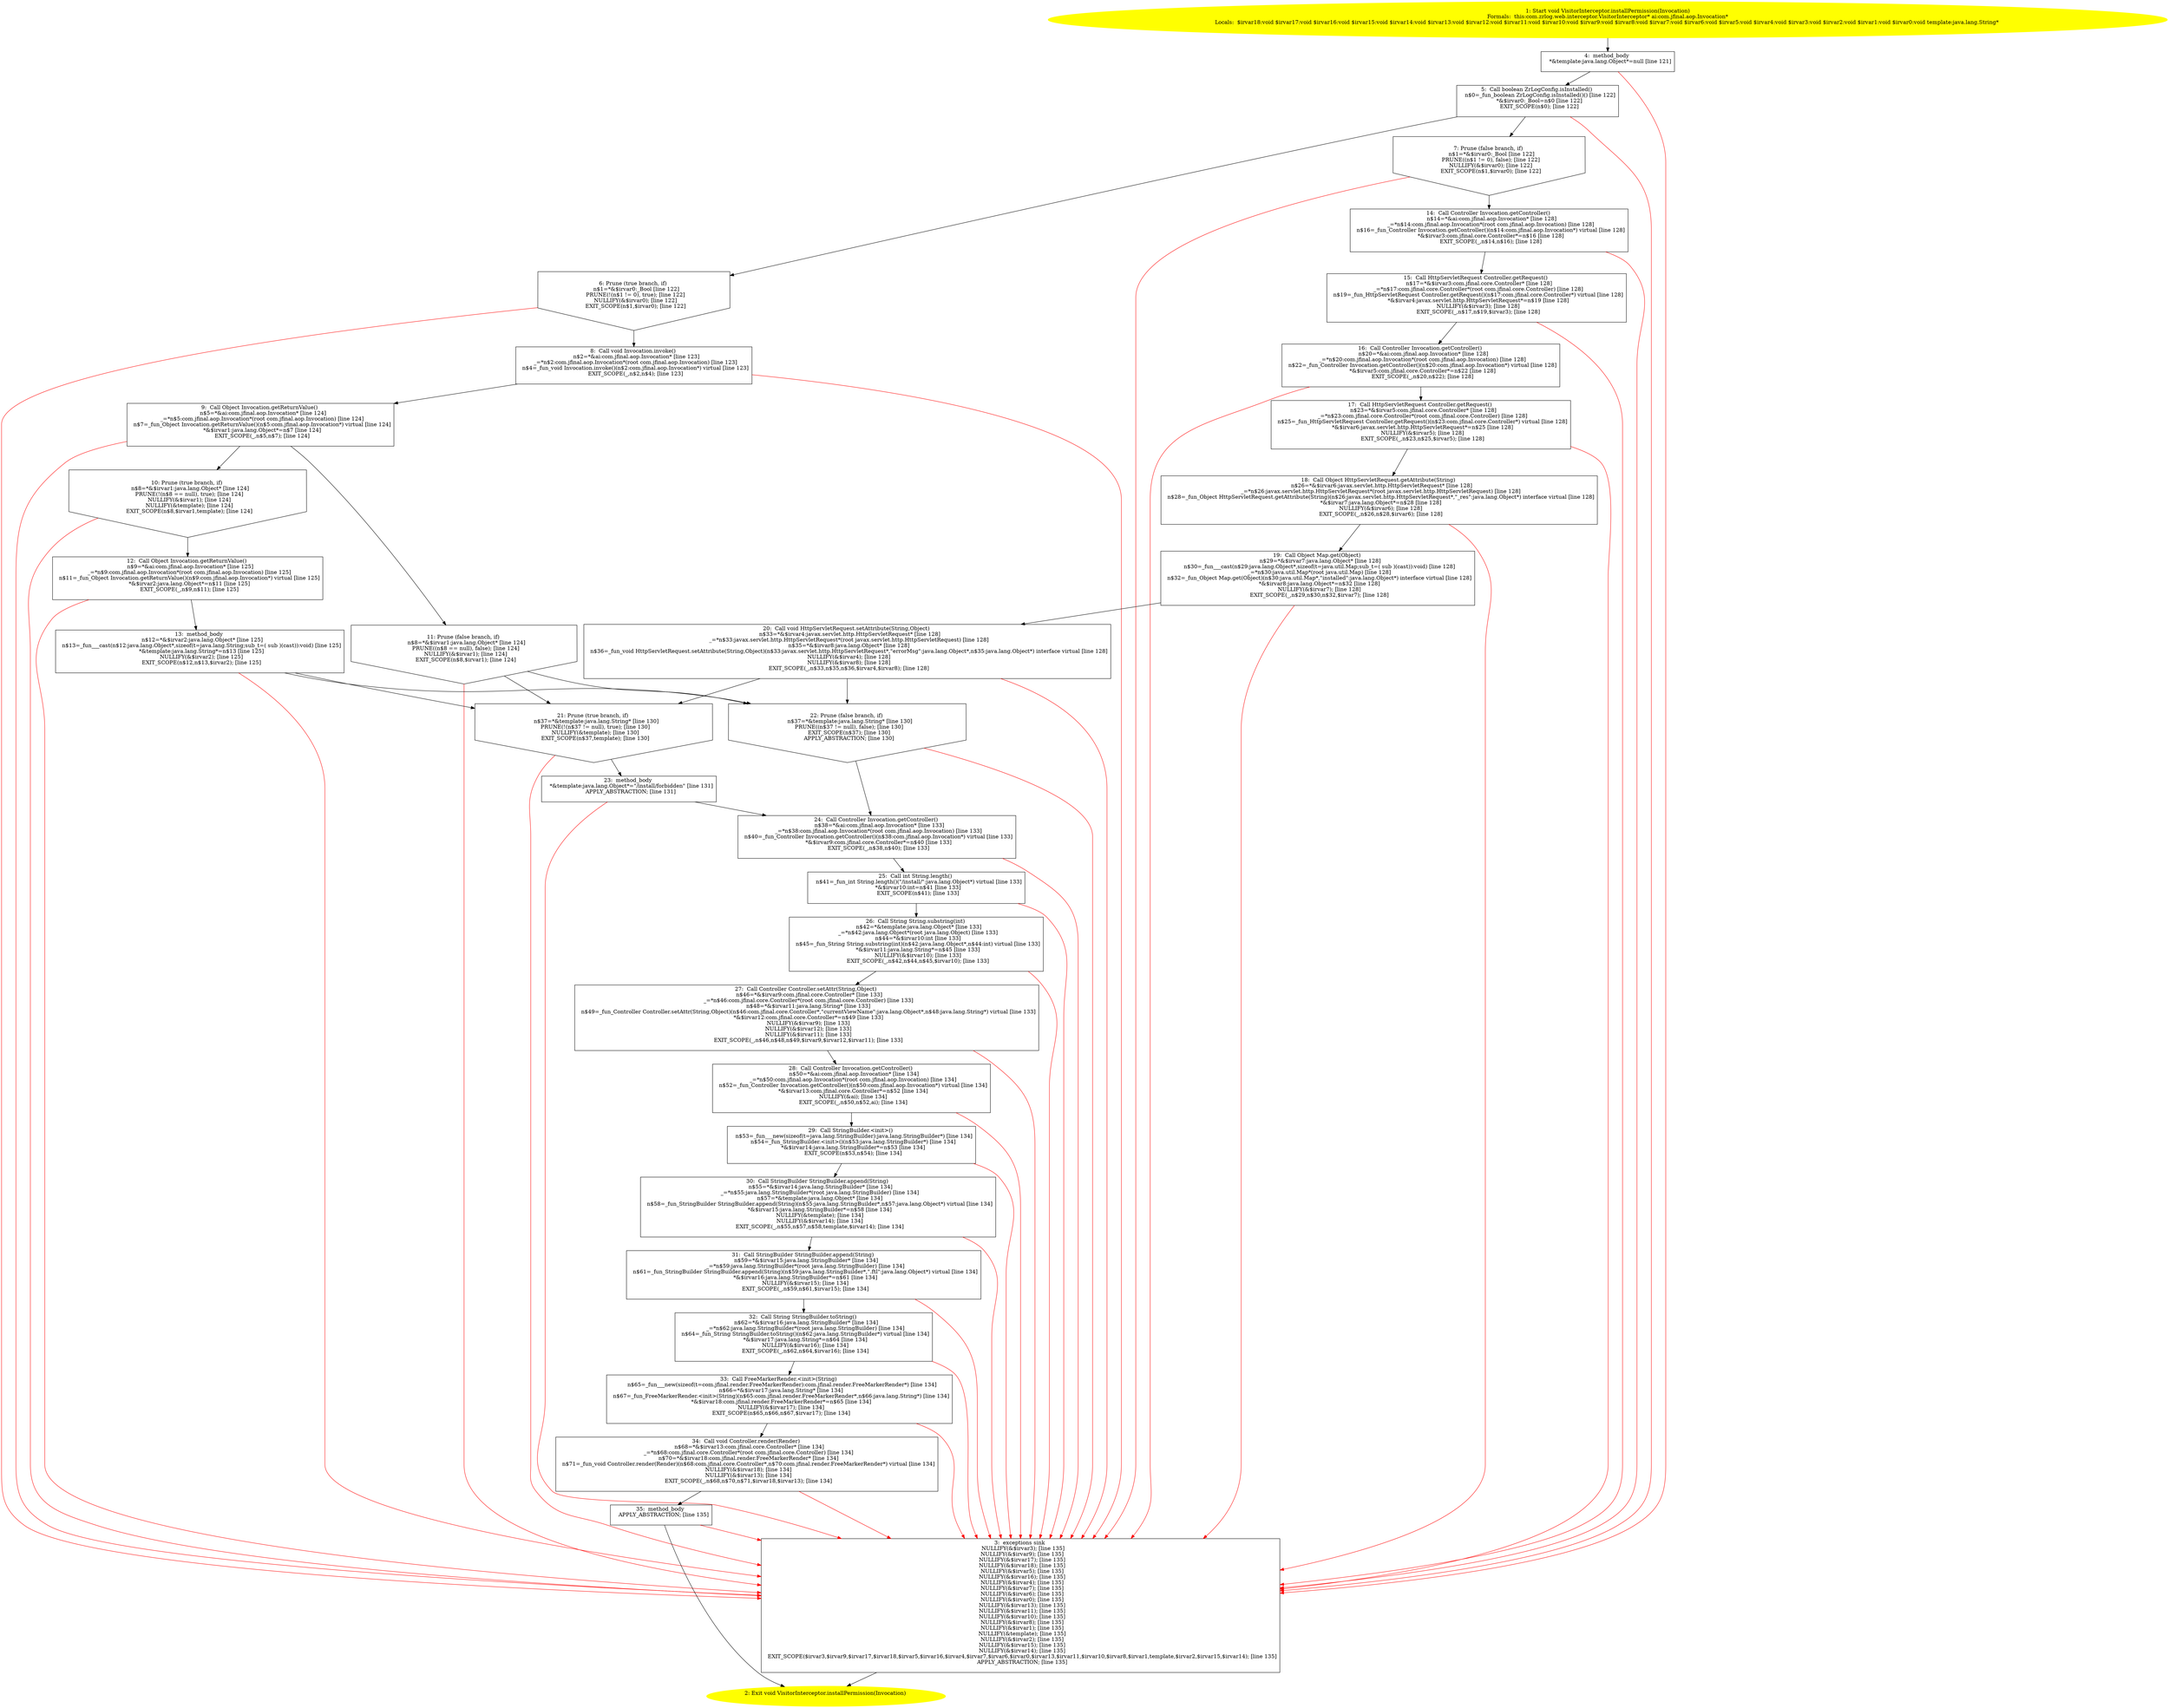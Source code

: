 /* @generated */
digraph cfg {
"com.zrlog.web.interceptor.VisitorInterceptor.installPermission(com.jfinal.aop.Invocation):void.9f03e7840fa56b20249d85dd53363aa0_1" [label="1: Start void VisitorInterceptor.installPermission(Invocation)\nFormals:  this:com.zrlog.web.interceptor.VisitorInterceptor* ai:com.jfinal.aop.Invocation*\nLocals:  $irvar18:void $irvar17:void $irvar16:void $irvar15:void $irvar14:void $irvar13:void $irvar12:void $irvar11:void $irvar10:void $irvar9:void $irvar8:void $irvar7:void $irvar6:void $irvar5:void $irvar4:void $irvar3:void $irvar2:void $irvar1:void $irvar0:void template:java.lang.String* \n  " color=yellow style=filled]
	

	 "com.zrlog.web.interceptor.VisitorInterceptor.installPermission(com.jfinal.aop.Invocation):void.9f03e7840fa56b20249d85dd53363aa0_1" -> "com.zrlog.web.interceptor.VisitorInterceptor.installPermission(com.jfinal.aop.Invocation):void.9f03e7840fa56b20249d85dd53363aa0_4" ;
"com.zrlog.web.interceptor.VisitorInterceptor.installPermission(com.jfinal.aop.Invocation):void.9f03e7840fa56b20249d85dd53363aa0_2" [label="2: Exit void VisitorInterceptor.installPermission(Invocation) \n  " color=yellow style=filled]
	

"com.zrlog.web.interceptor.VisitorInterceptor.installPermission(com.jfinal.aop.Invocation):void.9f03e7840fa56b20249d85dd53363aa0_3" [label="3:  exceptions sink \n   NULLIFY(&$irvar3); [line 135]\n  NULLIFY(&$irvar9); [line 135]\n  NULLIFY(&$irvar17); [line 135]\n  NULLIFY(&$irvar18); [line 135]\n  NULLIFY(&$irvar5); [line 135]\n  NULLIFY(&$irvar16); [line 135]\n  NULLIFY(&$irvar4); [line 135]\n  NULLIFY(&$irvar7); [line 135]\n  NULLIFY(&$irvar6); [line 135]\n  NULLIFY(&$irvar0); [line 135]\n  NULLIFY(&$irvar13); [line 135]\n  NULLIFY(&$irvar11); [line 135]\n  NULLIFY(&$irvar10); [line 135]\n  NULLIFY(&$irvar8); [line 135]\n  NULLIFY(&$irvar1); [line 135]\n  NULLIFY(&template); [line 135]\n  NULLIFY(&$irvar2); [line 135]\n  NULLIFY(&$irvar15); [line 135]\n  NULLIFY(&$irvar14); [line 135]\n  EXIT_SCOPE($irvar3,$irvar9,$irvar17,$irvar18,$irvar5,$irvar16,$irvar4,$irvar7,$irvar6,$irvar0,$irvar13,$irvar11,$irvar10,$irvar8,$irvar1,template,$irvar2,$irvar15,$irvar14); [line 135]\n  APPLY_ABSTRACTION; [line 135]\n " shape="box"]
	

	 "com.zrlog.web.interceptor.VisitorInterceptor.installPermission(com.jfinal.aop.Invocation):void.9f03e7840fa56b20249d85dd53363aa0_3" -> "com.zrlog.web.interceptor.VisitorInterceptor.installPermission(com.jfinal.aop.Invocation):void.9f03e7840fa56b20249d85dd53363aa0_2" ;
"com.zrlog.web.interceptor.VisitorInterceptor.installPermission(com.jfinal.aop.Invocation):void.9f03e7840fa56b20249d85dd53363aa0_4" [label="4:  method_body \n   *&template:java.lang.Object*=null [line 121]\n " shape="box"]
	

	 "com.zrlog.web.interceptor.VisitorInterceptor.installPermission(com.jfinal.aop.Invocation):void.9f03e7840fa56b20249d85dd53363aa0_4" -> "com.zrlog.web.interceptor.VisitorInterceptor.installPermission(com.jfinal.aop.Invocation):void.9f03e7840fa56b20249d85dd53363aa0_5" ;
	 "com.zrlog.web.interceptor.VisitorInterceptor.installPermission(com.jfinal.aop.Invocation):void.9f03e7840fa56b20249d85dd53363aa0_4" -> "com.zrlog.web.interceptor.VisitorInterceptor.installPermission(com.jfinal.aop.Invocation):void.9f03e7840fa56b20249d85dd53363aa0_3" [color="red" ];
"com.zrlog.web.interceptor.VisitorInterceptor.installPermission(com.jfinal.aop.Invocation):void.9f03e7840fa56b20249d85dd53363aa0_5" [label="5:  Call boolean ZrLogConfig.isInstalled() \n   n$0=_fun_boolean ZrLogConfig.isInstalled()() [line 122]\n  *&$irvar0:_Bool=n$0 [line 122]\n  EXIT_SCOPE(n$0); [line 122]\n " shape="box"]
	

	 "com.zrlog.web.interceptor.VisitorInterceptor.installPermission(com.jfinal.aop.Invocation):void.9f03e7840fa56b20249d85dd53363aa0_5" -> "com.zrlog.web.interceptor.VisitorInterceptor.installPermission(com.jfinal.aop.Invocation):void.9f03e7840fa56b20249d85dd53363aa0_6" ;
	 "com.zrlog.web.interceptor.VisitorInterceptor.installPermission(com.jfinal.aop.Invocation):void.9f03e7840fa56b20249d85dd53363aa0_5" -> "com.zrlog.web.interceptor.VisitorInterceptor.installPermission(com.jfinal.aop.Invocation):void.9f03e7840fa56b20249d85dd53363aa0_7" ;
	 "com.zrlog.web.interceptor.VisitorInterceptor.installPermission(com.jfinal.aop.Invocation):void.9f03e7840fa56b20249d85dd53363aa0_5" -> "com.zrlog.web.interceptor.VisitorInterceptor.installPermission(com.jfinal.aop.Invocation):void.9f03e7840fa56b20249d85dd53363aa0_3" [color="red" ];
"com.zrlog.web.interceptor.VisitorInterceptor.installPermission(com.jfinal.aop.Invocation):void.9f03e7840fa56b20249d85dd53363aa0_6" [label="6: Prune (true branch, if) \n   n$1=*&$irvar0:_Bool [line 122]\n  PRUNE(!(n$1 != 0), true); [line 122]\n  NULLIFY(&$irvar0); [line 122]\n  EXIT_SCOPE(n$1,$irvar0); [line 122]\n " shape="invhouse"]
	

	 "com.zrlog.web.interceptor.VisitorInterceptor.installPermission(com.jfinal.aop.Invocation):void.9f03e7840fa56b20249d85dd53363aa0_6" -> "com.zrlog.web.interceptor.VisitorInterceptor.installPermission(com.jfinal.aop.Invocation):void.9f03e7840fa56b20249d85dd53363aa0_8" ;
	 "com.zrlog.web.interceptor.VisitorInterceptor.installPermission(com.jfinal.aop.Invocation):void.9f03e7840fa56b20249d85dd53363aa0_6" -> "com.zrlog.web.interceptor.VisitorInterceptor.installPermission(com.jfinal.aop.Invocation):void.9f03e7840fa56b20249d85dd53363aa0_3" [color="red" ];
"com.zrlog.web.interceptor.VisitorInterceptor.installPermission(com.jfinal.aop.Invocation):void.9f03e7840fa56b20249d85dd53363aa0_7" [label="7: Prune (false branch, if) \n   n$1=*&$irvar0:_Bool [line 122]\n  PRUNE((n$1 != 0), false); [line 122]\n  NULLIFY(&$irvar0); [line 122]\n  EXIT_SCOPE(n$1,$irvar0); [line 122]\n " shape="invhouse"]
	

	 "com.zrlog.web.interceptor.VisitorInterceptor.installPermission(com.jfinal.aop.Invocation):void.9f03e7840fa56b20249d85dd53363aa0_7" -> "com.zrlog.web.interceptor.VisitorInterceptor.installPermission(com.jfinal.aop.Invocation):void.9f03e7840fa56b20249d85dd53363aa0_14" ;
	 "com.zrlog.web.interceptor.VisitorInterceptor.installPermission(com.jfinal.aop.Invocation):void.9f03e7840fa56b20249d85dd53363aa0_7" -> "com.zrlog.web.interceptor.VisitorInterceptor.installPermission(com.jfinal.aop.Invocation):void.9f03e7840fa56b20249d85dd53363aa0_3" [color="red" ];
"com.zrlog.web.interceptor.VisitorInterceptor.installPermission(com.jfinal.aop.Invocation):void.9f03e7840fa56b20249d85dd53363aa0_8" [label="8:  Call void Invocation.invoke() \n   n$2=*&ai:com.jfinal.aop.Invocation* [line 123]\n  _=*n$2:com.jfinal.aop.Invocation*(root com.jfinal.aop.Invocation) [line 123]\n  n$4=_fun_void Invocation.invoke()(n$2:com.jfinal.aop.Invocation*) virtual [line 123]\n  EXIT_SCOPE(_,n$2,n$4); [line 123]\n " shape="box"]
	

	 "com.zrlog.web.interceptor.VisitorInterceptor.installPermission(com.jfinal.aop.Invocation):void.9f03e7840fa56b20249d85dd53363aa0_8" -> "com.zrlog.web.interceptor.VisitorInterceptor.installPermission(com.jfinal.aop.Invocation):void.9f03e7840fa56b20249d85dd53363aa0_9" ;
	 "com.zrlog.web.interceptor.VisitorInterceptor.installPermission(com.jfinal.aop.Invocation):void.9f03e7840fa56b20249d85dd53363aa0_8" -> "com.zrlog.web.interceptor.VisitorInterceptor.installPermission(com.jfinal.aop.Invocation):void.9f03e7840fa56b20249d85dd53363aa0_3" [color="red" ];
"com.zrlog.web.interceptor.VisitorInterceptor.installPermission(com.jfinal.aop.Invocation):void.9f03e7840fa56b20249d85dd53363aa0_9" [label="9:  Call Object Invocation.getReturnValue() \n   n$5=*&ai:com.jfinal.aop.Invocation* [line 124]\n  _=*n$5:com.jfinal.aop.Invocation*(root com.jfinal.aop.Invocation) [line 124]\n  n$7=_fun_Object Invocation.getReturnValue()(n$5:com.jfinal.aop.Invocation*) virtual [line 124]\n  *&$irvar1:java.lang.Object*=n$7 [line 124]\n  EXIT_SCOPE(_,n$5,n$7); [line 124]\n " shape="box"]
	

	 "com.zrlog.web.interceptor.VisitorInterceptor.installPermission(com.jfinal.aop.Invocation):void.9f03e7840fa56b20249d85dd53363aa0_9" -> "com.zrlog.web.interceptor.VisitorInterceptor.installPermission(com.jfinal.aop.Invocation):void.9f03e7840fa56b20249d85dd53363aa0_10" ;
	 "com.zrlog.web.interceptor.VisitorInterceptor.installPermission(com.jfinal.aop.Invocation):void.9f03e7840fa56b20249d85dd53363aa0_9" -> "com.zrlog.web.interceptor.VisitorInterceptor.installPermission(com.jfinal.aop.Invocation):void.9f03e7840fa56b20249d85dd53363aa0_11" ;
	 "com.zrlog.web.interceptor.VisitorInterceptor.installPermission(com.jfinal.aop.Invocation):void.9f03e7840fa56b20249d85dd53363aa0_9" -> "com.zrlog.web.interceptor.VisitorInterceptor.installPermission(com.jfinal.aop.Invocation):void.9f03e7840fa56b20249d85dd53363aa0_3" [color="red" ];
"com.zrlog.web.interceptor.VisitorInterceptor.installPermission(com.jfinal.aop.Invocation):void.9f03e7840fa56b20249d85dd53363aa0_10" [label="10: Prune (true branch, if) \n   n$8=*&$irvar1:java.lang.Object* [line 124]\n  PRUNE(!(n$8 == null), true); [line 124]\n  NULLIFY(&$irvar1); [line 124]\n  NULLIFY(&template); [line 124]\n  EXIT_SCOPE(n$8,$irvar1,template); [line 124]\n " shape="invhouse"]
	

	 "com.zrlog.web.interceptor.VisitorInterceptor.installPermission(com.jfinal.aop.Invocation):void.9f03e7840fa56b20249d85dd53363aa0_10" -> "com.zrlog.web.interceptor.VisitorInterceptor.installPermission(com.jfinal.aop.Invocation):void.9f03e7840fa56b20249d85dd53363aa0_12" ;
	 "com.zrlog.web.interceptor.VisitorInterceptor.installPermission(com.jfinal.aop.Invocation):void.9f03e7840fa56b20249d85dd53363aa0_10" -> "com.zrlog.web.interceptor.VisitorInterceptor.installPermission(com.jfinal.aop.Invocation):void.9f03e7840fa56b20249d85dd53363aa0_3" [color="red" ];
"com.zrlog.web.interceptor.VisitorInterceptor.installPermission(com.jfinal.aop.Invocation):void.9f03e7840fa56b20249d85dd53363aa0_11" [label="11: Prune (false branch, if) \n   n$8=*&$irvar1:java.lang.Object* [line 124]\n  PRUNE((n$8 == null), false); [line 124]\n  NULLIFY(&$irvar1); [line 124]\n  EXIT_SCOPE(n$8,$irvar1); [line 124]\n " shape="invhouse"]
	

	 "com.zrlog.web.interceptor.VisitorInterceptor.installPermission(com.jfinal.aop.Invocation):void.9f03e7840fa56b20249d85dd53363aa0_11" -> "com.zrlog.web.interceptor.VisitorInterceptor.installPermission(com.jfinal.aop.Invocation):void.9f03e7840fa56b20249d85dd53363aa0_21" ;
	 "com.zrlog.web.interceptor.VisitorInterceptor.installPermission(com.jfinal.aop.Invocation):void.9f03e7840fa56b20249d85dd53363aa0_11" -> "com.zrlog.web.interceptor.VisitorInterceptor.installPermission(com.jfinal.aop.Invocation):void.9f03e7840fa56b20249d85dd53363aa0_22" ;
	 "com.zrlog.web.interceptor.VisitorInterceptor.installPermission(com.jfinal.aop.Invocation):void.9f03e7840fa56b20249d85dd53363aa0_11" -> "com.zrlog.web.interceptor.VisitorInterceptor.installPermission(com.jfinal.aop.Invocation):void.9f03e7840fa56b20249d85dd53363aa0_3" [color="red" ];
"com.zrlog.web.interceptor.VisitorInterceptor.installPermission(com.jfinal.aop.Invocation):void.9f03e7840fa56b20249d85dd53363aa0_12" [label="12:  Call Object Invocation.getReturnValue() \n   n$9=*&ai:com.jfinal.aop.Invocation* [line 125]\n  _=*n$9:com.jfinal.aop.Invocation*(root com.jfinal.aop.Invocation) [line 125]\n  n$11=_fun_Object Invocation.getReturnValue()(n$9:com.jfinal.aop.Invocation*) virtual [line 125]\n  *&$irvar2:java.lang.Object*=n$11 [line 125]\n  EXIT_SCOPE(_,n$9,n$11); [line 125]\n " shape="box"]
	

	 "com.zrlog.web.interceptor.VisitorInterceptor.installPermission(com.jfinal.aop.Invocation):void.9f03e7840fa56b20249d85dd53363aa0_12" -> "com.zrlog.web.interceptor.VisitorInterceptor.installPermission(com.jfinal.aop.Invocation):void.9f03e7840fa56b20249d85dd53363aa0_13" ;
	 "com.zrlog.web.interceptor.VisitorInterceptor.installPermission(com.jfinal.aop.Invocation):void.9f03e7840fa56b20249d85dd53363aa0_12" -> "com.zrlog.web.interceptor.VisitorInterceptor.installPermission(com.jfinal.aop.Invocation):void.9f03e7840fa56b20249d85dd53363aa0_3" [color="red" ];
"com.zrlog.web.interceptor.VisitorInterceptor.installPermission(com.jfinal.aop.Invocation):void.9f03e7840fa56b20249d85dd53363aa0_13" [label="13:  method_body \n   n$12=*&$irvar2:java.lang.Object* [line 125]\n  n$13=_fun___cast(n$12:java.lang.Object*,sizeof(t=java.lang.String;sub_t=( sub )(cast)):void) [line 125]\n  *&template:java.lang.String*=n$13 [line 125]\n  NULLIFY(&$irvar2); [line 125]\n  EXIT_SCOPE(n$12,n$13,$irvar2); [line 125]\n " shape="box"]
	

	 "com.zrlog.web.interceptor.VisitorInterceptor.installPermission(com.jfinal.aop.Invocation):void.9f03e7840fa56b20249d85dd53363aa0_13" -> "com.zrlog.web.interceptor.VisitorInterceptor.installPermission(com.jfinal.aop.Invocation):void.9f03e7840fa56b20249d85dd53363aa0_21" ;
	 "com.zrlog.web.interceptor.VisitorInterceptor.installPermission(com.jfinal.aop.Invocation):void.9f03e7840fa56b20249d85dd53363aa0_13" -> "com.zrlog.web.interceptor.VisitorInterceptor.installPermission(com.jfinal.aop.Invocation):void.9f03e7840fa56b20249d85dd53363aa0_22" ;
	 "com.zrlog.web.interceptor.VisitorInterceptor.installPermission(com.jfinal.aop.Invocation):void.9f03e7840fa56b20249d85dd53363aa0_13" -> "com.zrlog.web.interceptor.VisitorInterceptor.installPermission(com.jfinal.aop.Invocation):void.9f03e7840fa56b20249d85dd53363aa0_3" [color="red" ];
"com.zrlog.web.interceptor.VisitorInterceptor.installPermission(com.jfinal.aop.Invocation):void.9f03e7840fa56b20249d85dd53363aa0_14" [label="14:  Call Controller Invocation.getController() \n   n$14=*&ai:com.jfinal.aop.Invocation* [line 128]\n  _=*n$14:com.jfinal.aop.Invocation*(root com.jfinal.aop.Invocation) [line 128]\n  n$16=_fun_Controller Invocation.getController()(n$14:com.jfinal.aop.Invocation*) virtual [line 128]\n  *&$irvar3:com.jfinal.core.Controller*=n$16 [line 128]\n  EXIT_SCOPE(_,n$14,n$16); [line 128]\n " shape="box"]
	

	 "com.zrlog.web.interceptor.VisitorInterceptor.installPermission(com.jfinal.aop.Invocation):void.9f03e7840fa56b20249d85dd53363aa0_14" -> "com.zrlog.web.interceptor.VisitorInterceptor.installPermission(com.jfinal.aop.Invocation):void.9f03e7840fa56b20249d85dd53363aa0_15" ;
	 "com.zrlog.web.interceptor.VisitorInterceptor.installPermission(com.jfinal.aop.Invocation):void.9f03e7840fa56b20249d85dd53363aa0_14" -> "com.zrlog.web.interceptor.VisitorInterceptor.installPermission(com.jfinal.aop.Invocation):void.9f03e7840fa56b20249d85dd53363aa0_3" [color="red" ];
"com.zrlog.web.interceptor.VisitorInterceptor.installPermission(com.jfinal.aop.Invocation):void.9f03e7840fa56b20249d85dd53363aa0_15" [label="15:  Call HttpServletRequest Controller.getRequest() \n   n$17=*&$irvar3:com.jfinal.core.Controller* [line 128]\n  _=*n$17:com.jfinal.core.Controller*(root com.jfinal.core.Controller) [line 128]\n  n$19=_fun_HttpServletRequest Controller.getRequest()(n$17:com.jfinal.core.Controller*) virtual [line 128]\n  *&$irvar4:javax.servlet.http.HttpServletRequest*=n$19 [line 128]\n  NULLIFY(&$irvar3); [line 128]\n  EXIT_SCOPE(_,n$17,n$19,$irvar3); [line 128]\n " shape="box"]
	

	 "com.zrlog.web.interceptor.VisitorInterceptor.installPermission(com.jfinal.aop.Invocation):void.9f03e7840fa56b20249d85dd53363aa0_15" -> "com.zrlog.web.interceptor.VisitorInterceptor.installPermission(com.jfinal.aop.Invocation):void.9f03e7840fa56b20249d85dd53363aa0_16" ;
	 "com.zrlog.web.interceptor.VisitorInterceptor.installPermission(com.jfinal.aop.Invocation):void.9f03e7840fa56b20249d85dd53363aa0_15" -> "com.zrlog.web.interceptor.VisitorInterceptor.installPermission(com.jfinal.aop.Invocation):void.9f03e7840fa56b20249d85dd53363aa0_3" [color="red" ];
"com.zrlog.web.interceptor.VisitorInterceptor.installPermission(com.jfinal.aop.Invocation):void.9f03e7840fa56b20249d85dd53363aa0_16" [label="16:  Call Controller Invocation.getController() \n   n$20=*&ai:com.jfinal.aop.Invocation* [line 128]\n  _=*n$20:com.jfinal.aop.Invocation*(root com.jfinal.aop.Invocation) [line 128]\n  n$22=_fun_Controller Invocation.getController()(n$20:com.jfinal.aop.Invocation*) virtual [line 128]\n  *&$irvar5:com.jfinal.core.Controller*=n$22 [line 128]\n  EXIT_SCOPE(_,n$20,n$22); [line 128]\n " shape="box"]
	

	 "com.zrlog.web.interceptor.VisitorInterceptor.installPermission(com.jfinal.aop.Invocation):void.9f03e7840fa56b20249d85dd53363aa0_16" -> "com.zrlog.web.interceptor.VisitorInterceptor.installPermission(com.jfinal.aop.Invocation):void.9f03e7840fa56b20249d85dd53363aa0_17" ;
	 "com.zrlog.web.interceptor.VisitorInterceptor.installPermission(com.jfinal.aop.Invocation):void.9f03e7840fa56b20249d85dd53363aa0_16" -> "com.zrlog.web.interceptor.VisitorInterceptor.installPermission(com.jfinal.aop.Invocation):void.9f03e7840fa56b20249d85dd53363aa0_3" [color="red" ];
"com.zrlog.web.interceptor.VisitorInterceptor.installPermission(com.jfinal.aop.Invocation):void.9f03e7840fa56b20249d85dd53363aa0_17" [label="17:  Call HttpServletRequest Controller.getRequest() \n   n$23=*&$irvar5:com.jfinal.core.Controller* [line 128]\n  _=*n$23:com.jfinal.core.Controller*(root com.jfinal.core.Controller) [line 128]\n  n$25=_fun_HttpServletRequest Controller.getRequest()(n$23:com.jfinal.core.Controller*) virtual [line 128]\n  *&$irvar6:javax.servlet.http.HttpServletRequest*=n$25 [line 128]\n  NULLIFY(&$irvar5); [line 128]\n  EXIT_SCOPE(_,n$23,n$25,$irvar5); [line 128]\n " shape="box"]
	

	 "com.zrlog.web.interceptor.VisitorInterceptor.installPermission(com.jfinal.aop.Invocation):void.9f03e7840fa56b20249d85dd53363aa0_17" -> "com.zrlog.web.interceptor.VisitorInterceptor.installPermission(com.jfinal.aop.Invocation):void.9f03e7840fa56b20249d85dd53363aa0_18" ;
	 "com.zrlog.web.interceptor.VisitorInterceptor.installPermission(com.jfinal.aop.Invocation):void.9f03e7840fa56b20249d85dd53363aa0_17" -> "com.zrlog.web.interceptor.VisitorInterceptor.installPermission(com.jfinal.aop.Invocation):void.9f03e7840fa56b20249d85dd53363aa0_3" [color="red" ];
"com.zrlog.web.interceptor.VisitorInterceptor.installPermission(com.jfinal.aop.Invocation):void.9f03e7840fa56b20249d85dd53363aa0_18" [label="18:  Call Object HttpServletRequest.getAttribute(String) \n   n$26=*&$irvar6:javax.servlet.http.HttpServletRequest* [line 128]\n  _=*n$26:javax.servlet.http.HttpServletRequest*(root javax.servlet.http.HttpServletRequest) [line 128]\n  n$28=_fun_Object HttpServletRequest.getAttribute(String)(n$26:javax.servlet.http.HttpServletRequest*,\"_res\":java.lang.Object*) interface virtual [line 128]\n  *&$irvar7:java.lang.Object*=n$28 [line 128]\n  NULLIFY(&$irvar6); [line 128]\n  EXIT_SCOPE(_,n$26,n$28,$irvar6); [line 128]\n " shape="box"]
	

	 "com.zrlog.web.interceptor.VisitorInterceptor.installPermission(com.jfinal.aop.Invocation):void.9f03e7840fa56b20249d85dd53363aa0_18" -> "com.zrlog.web.interceptor.VisitorInterceptor.installPermission(com.jfinal.aop.Invocation):void.9f03e7840fa56b20249d85dd53363aa0_19" ;
	 "com.zrlog.web.interceptor.VisitorInterceptor.installPermission(com.jfinal.aop.Invocation):void.9f03e7840fa56b20249d85dd53363aa0_18" -> "com.zrlog.web.interceptor.VisitorInterceptor.installPermission(com.jfinal.aop.Invocation):void.9f03e7840fa56b20249d85dd53363aa0_3" [color="red" ];
"com.zrlog.web.interceptor.VisitorInterceptor.installPermission(com.jfinal.aop.Invocation):void.9f03e7840fa56b20249d85dd53363aa0_19" [label="19:  Call Object Map.get(Object) \n   n$29=*&$irvar7:java.lang.Object* [line 128]\n  n$30=_fun___cast(n$29:java.lang.Object*,sizeof(t=java.util.Map;sub_t=( sub )(cast)):void) [line 128]\n  _=*n$30:java.util.Map*(root java.util.Map) [line 128]\n  n$32=_fun_Object Map.get(Object)(n$30:java.util.Map*,\"installed\":java.lang.Object*) interface virtual [line 128]\n  *&$irvar8:java.lang.Object*=n$32 [line 128]\n  NULLIFY(&$irvar7); [line 128]\n  EXIT_SCOPE(_,n$29,n$30,n$32,$irvar7); [line 128]\n " shape="box"]
	

	 "com.zrlog.web.interceptor.VisitorInterceptor.installPermission(com.jfinal.aop.Invocation):void.9f03e7840fa56b20249d85dd53363aa0_19" -> "com.zrlog.web.interceptor.VisitorInterceptor.installPermission(com.jfinal.aop.Invocation):void.9f03e7840fa56b20249d85dd53363aa0_20" ;
	 "com.zrlog.web.interceptor.VisitorInterceptor.installPermission(com.jfinal.aop.Invocation):void.9f03e7840fa56b20249d85dd53363aa0_19" -> "com.zrlog.web.interceptor.VisitorInterceptor.installPermission(com.jfinal.aop.Invocation):void.9f03e7840fa56b20249d85dd53363aa0_3" [color="red" ];
"com.zrlog.web.interceptor.VisitorInterceptor.installPermission(com.jfinal.aop.Invocation):void.9f03e7840fa56b20249d85dd53363aa0_20" [label="20:  Call void HttpServletRequest.setAttribute(String,Object) \n   n$33=*&$irvar4:javax.servlet.http.HttpServletRequest* [line 128]\n  _=*n$33:javax.servlet.http.HttpServletRequest*(root javax.servlet.http.HttpServletRequest) [line 128]\n  n$35=*&$irvar8:java.lang.Object* [line 128]\n  n$36=_fun_void HttpServletRequest.setAttribute(String,Object)(n$33:javax.servlet.http.HttpServletRequest*,\"errorMsg\":java.lang.Object*,n$35:java.lang.Object*) interface virtual [line 128]\n  NULLIFY(&$irvar4); [line 128]\n  NULLIFY(&$irvar8); [line 128]\n  EXIT_SCOPE(_,n$33,n$35,n$36,$irvar4,$irvar8); [line 128]\n " shape="box"]
	

	 "com.zrlog.web.interceptor.VisitorInterceptor.installPermission(com.jfinal.aop.Invocation):void.9f03e7840fa56b20249d85dd53363aa0_20" -> "com.zrlog.web.interceptor.VisitorInterceptor.installPermission(com.jfinal.aop.Invocation):void.9f03e7840fa56b20249d85dd53363aa0_21" ;
	 "com.zrlog.web.interceptor.VisitorInterceptor.installPermission(com.jfinal.aop.Invocation):void.9f03e7840fa56b20249d85dd53363aa0_20" -> "com.zrlog.web.interceptor.VisitorInterceptor.installPermission(com.jfinal.aop.Invocation):void.9f03e7840fa56b20249d85dd53363aa0_22" ;
	 "com.zrlog.web.interceptor.VisitorInterceptor.installPermission(com.jfinal.aop.Invocation):void.9f03e7840fa56b20249d85dd53363aa0_20" -> "com.zrlog.web.interceptor.VisitorInterceptor.installPermission(com.jfinal.aop.Invocation):void.9f03e7840fa56b20249d85dd53363aa0_3" [color="red" ];
"com.zrlog.web.interceptor.VisitorInterceptor.installPermission(com.jfinal.aop.Invocation):void.9f03e7840fa56b20249d85dd53363aa0_21" [label="21: Prune (true branch, if) \n   n$37=*&template:java.lang.String* [line 130]\n  PRUNE(!(n$37 != null), true); [line 130]\n  NULLIFY(&template); [line 130]\n  EXIT_SCOPE(n$37,template); [line 130]\n " shape="invhouse"]
	

	 "com.zrlog.web.interceptor.VisitorInterceptor.installPermission(com.jfinal.aop.Invocation):void.9f03e7840fa56b20249d85dd53363aa0_21" -> "com.zrlog.web.interceptor.VisitorInterceptor.installPermission(com.jfinal.aop.Invocation):void.9f03e7840fa56b20249d85dd53363aa0_23" ;
	 "com.zrlog.web.interceptor.VisitorInterceptor.installPermission(com.jfinal.aop.Invocation):void.9f03e7840fa56b20249d85dd53363aa0_21" -> "com.zrlog.web.interceptor.VisitorInterceptor.installPermission(com.jfinal.aop.Invocation):void.9f03e7840fa56b20249d85dd53363aa0_3" [color="red" ];
"com.zrlog.web.interceptor.VisitorInterceptor.installPermission(com.jfinal.aop.Invocation):void.9f03e7840fa56b20249d85dd53363aa0_22" [label="22: Prune (false branch, if) \n   n$37=*&template:java.lang.String* [line 130]\n  PRUNE((n$37 != null), false); [line 130]\n  EXIT_SCOPE(n$37); [line 130]\n  APPLY_ABSTRACTION; [line 130]\n " shape="invhouse"]
	

	 "com.zrlog.web.interceptor.VisitorInterceptor.installPermission(com.jfinal.aop.Invocation):void.9f03e7840fa56b20249d85dd53363aa0_22" -> "com.zrlog.web.interceptor.VisitorInterceptor.installPermission(com.jfinal.aop.Invocation):void.9f03e7840fa56b20249d85dd53363aa0_24" ;
	 "com.zrlog.web.interceptor.VisitorInterceptor.installPermission(com.jfinal.aop.Invocation):void.9f03e7840fa56b20249d85dd53363aa0_22" -> "com.zrlog.web.interceptor.VisitorInterceptor.installPermission(com.jfinal.aop.Invocation):void.9f03e7840fa56b20249d85dd53363aa0_3" [color="red" ];
"com.zrlog.web.interceptor.VisitorInterceptor.installPermission(com.jfinal.aop.Invocation):void.9f03e7840fa56b20249d85dd53363aa0_23" [label="23:  method_body \n   *&template:java.lang.Object*=\"/install/forbidden\" [line 131]\n  APPLY_ABSTRACTION; [line 131]\n " shape="box"]
	

	 "com.zrlog.web.interceptor.VisitorInterceptor.installPermission(com.jfinal.aop.Invocation):void.9f03e7840fa56b20249d85dd53363aa0_23" -> "com.zrlog.web.interceptor.VisitorInterceptor.installPermission(com.jfinal.aop.Invocation):void.9f03e7840fa56b20249d85dd53363aa0_24" ;
	 "com.zrlog.web.interceptor.VisitorInterceptor.installPermission(com.jfinal.aop.Invocation):void.9f03e7840fa56b20249d85dd53363aa0_23" -> "com.zrlog.web.interceptor.VisitorInterceptor.installPermission(com.jfinal.aop.Invocation):void.9f03e7840fa56b20249d85dd53363aa0_3" [color="red" ];
"com.zrlog.web.interceptor.VisitorInterceptor.installPermission(com.jfinal.aop.Invocation):void.9f03e7840fa56b20249d85dd53363aa0_24" [label="24:  Call Controller Invocation.getController() \n   n$38=*&ai:com.jfinal.aop.Invocation* [line 133]\n  _=*n$38:com.jfinal.aop.Invocation*(root com.jfinal.aop.Invocation) [line 133]\n  n$40=_fun_Controller Invocation.getController()(n$38:com.jfinal.aop.Invocation*) virtual [line 133]\n  *&$irvar9:com.jfinal.core.Controller*=n$40 [line 133]\n  EXIT_SCOPE(_,n$38,n$40); [line 133]\n " shape="box"]
	

	 "com.zrlog.web.interceptor.VisitorInterceptor.installPermission(com.jfinal.aop.Invocation):void.9f03e7840fa56b20249d85dd53363aa0_24" -> "com.zrlog.web.interceptor.VisitorInterceptor.installPermission(com.jfinal.aop.Invocation):void.9f03e7840fa56b20249d85dd53363aa0_25" ;
	 "com.zrlog.web.interceptor.VisitorInterceptor.installPermission(com.jfinal.aop.Invocation):void.9f03e7840fa56b20249d85dd53363aa0_24" -> "com.zrlog.web.interceptor.VisitorInterceptor.installPermission(com.jfinal.aop.Invocation):void.9f03e7840fa56b20249d85dd53363aa0_3" [color="red" ];
"com.zrlog.web.interceptor.VisitorInterceptor.installPermission(com.jfinal.aop.Invocation):void.9f03e7840fa56b20249d85dd53363aa0_25" [label="25:  Call int String.length() \n   n$41=_fun_int String.length()(\"/install/\":java.lang.Object*) virtual [line 133]\n  *&$irvar10:int=n$41 [line 133]\n  EXIT_SCOPE(n$41); [line 133]\n " shape="box"]
	

	 "com.zrlog.web.interceptor.VisitorInterceptor.installPermission(com.jfinal.aop.Invocation):void.9f03e7840fa56b20249d85dd53363aa0_25" -> "com.zrlog.web.interceptor.VisitorInterceptor.installPermission(com.jfinal.aop.Invocation):void.9f03e7840fa56b20249d85dd53363aa0_26" ;
	 "com.zrlog.web.interceptor.VisitorInterceptor.installPermission(com.jfinal.aop.Invocation):void.9f03e7840fa56b20249d85dd53363aa0_25" -> "com.zrlog.web.interceptor.VisitorInterceptor.installPermission(com.jfinal.aop.Invocation):void.9f03e7840fa56b20249d85dd53363aa0_3" [color="red" ];
"com.zrlog.web.interceptor.VisitorInterceptor.installPermission(com.jfinal.aop.Invocation):void.9f03e7840fa56b20249d85dd53363aa0_26" [label="26:  Call String String.substring(int) \n   n$42=*&template:java.lang.Object* [line 133]\n  _=*n$42:java.lang.Object*(root java.lang.Object) [line 133]\n  n$44=*&$irvar10:int [line 133]\n  n$45=_fun_String String.substring(int)(n$42:java.lang.Object*,n$44:int) virtual [line 133]\n  *&$irvar11:java.lang.String*=n$45 [line 133]\n  NULLIFY(&$irvar10); [line 133]\n  EXIT_SCOPE(_,n$42,n$44,n$45,$irvar10); [line 133]\n " shape="box"]
	

	 "com.zrlog.web.interceptor.VisitorInterceptor.installPermission(com.jfinal.aop.Invocation):void.9f03e7840fa56b20249d85dd53363aa0_26" -> "com.zrlog.web.interceptor.VisitorInterceptor.installPermission(com.jfinal.aop.Invocation):void.9f03e7840fa56b20249d85dd53363aa0_27" ;
	 "com.zrlog.web.interceptor.VisitorInterceptor.installPermission(com.jfinal.aop.Invocation):void.9f03e7840fa56b20249d85dd53363aa0_26" -> "com.zrlog.web.interceptor.VisitorInterceptor.installPermission(com.jfinal.aop.Invocation):void.9f03e7840fa56b20249d85dd53363aa0_3" [color="red" ];
"com.zrlog.web.interceptor.VisitorInterceptor.installPermission(com.jfinal.aop.Invocation):void.9f03e7840fa56b20249d85dd53363aa0_27" [label="27:  Call Controller Controller.setAttr(String,Object) \n   n$46=*&$irvar9:com.jfinal.core.Controller* [line 133]\n  _=*n$46:com.jfinal.core.Controller*(root com.jfinal.core.Controller) [line 133]\n  n$48=*&$irvar11:java.lang.String* [line 133]\n  n$49=_fun_Controller Controller.setAttr(String,Object)(n$46:com.jfinal.core.Controller*,\"currentViewName\":java.lang.Object*,n$48:java.lang.String*) virtual [line 133]\n  *&$irvar12:com.jfinal.core.Controller*=n$49 [line 133]\n  NULLIFY(&$irvar9); [line 133]\n  NULLIFY(&$irvar12); [line 133]\n  NULLIFY(&$irvar11); [line 133]\n  EXIT_SCOPE(_,n$46,n$48,n$49,$irvar9,$irvar12,$irvar11); [line 133]\n " shape="box"]
	

	 "com.zrlog.web.interceptor.VisitorInterceptor.installPermission(com.jfinal.aop.Invocation):void.9f03e7840fa56b20249d85dd53363aa0_27" -> "com.zrlog.web.interceptor.VisitorInterceptor.installPermission(com.jfinal.aop.Invocation):void.9f03e7840fa56b20249d85dd53363aa0_28" ;
	 "com.zrlog.web.interceptor.VisitorInterceptor.installPermission(com.jfinal.aop.Invocation):void.9f03e7840fa56b20249d85dd53363aa0_27" -> "com.zrlog.web.interceptor.VisitorInterceptor.installPermission(com.jfinal.aop.Invocation):void.9f03e7840fa56b20249d85dd53363aa0_3" [color="red" ];
"com.zrlog.web.interceptor.VisitorInterceptor.installPermission(com.jfinal.aop.Invocation):void.9f03e7840fa56b20249d85dd53363aa0_28" [label="28:  Call Controller Invocation.getController() \n   n$50=*&ai:com.jfinal.aop.Invocation* [line 134]\n  _=*n$50:com.jfinal.aop.Invocation*(root com.jfinal.aop.Invocation) [line 134]\n  n$52=_fun_Controller Invocation.getController()(n$50:com.jfinal.aop.Invocation*) virtual [line 134]\n  *&$irvar13:com.jfinal.core.Controller*=n$52 [line 134]\n  NULLIFY(&ai); [line 134]\n  EXIT_SCOPE(_,n$50,n$52,ai); [line 134]\n " shape="box"]
	

	 "com.zrlog.web.interceptor.VisitorInterceptor.installPermission(com.jfinal.aop.Invocation):void.9f03e7840fa56b20249d85dd53363aa0_28" -> "com.zrlog.web.interceptor.VisitorInterceptor.installPermission(com.jfinal.aop.Invocation):void.9f03e7840fa56b20249d85dd53363aa0_29" ;
	 "com.zrlog.web.interceptor.VisitorInterceptor.installPermission(com.jfinal.aop.Invocation):void.9f03e7840fa56b20249d85dd53363aa0_28" -> "com.zrlog.web.interceptor.VisitorInterceptor.installPermission(com.jfinal.aop.Invocation):void.9f03e7840fa56b20249d85dd53363aa0_3" [color="red" ];
"com.zrlog.web.interceptor.VisitorInterceptor.installPermission(com.jfinal.aop.Invocation):void.9f03e7840fa56b20249d85dd53363aa0_29" [label="29:  Call StringBuilder.<init>() \n   n$53=_fun___new(sizeof(t=java.lang.StringBuilder):java.lang.StringBuilder*) [line 134]\n  n$54=_fun_StringBuilder.<init>()(n$53:java.lang.StringBuilder*) [line 134]\n  *&$irvar14:java.lang.StringBuilder*=n$53 [line 134]\n  EXIT_SCOPE(n$53,n$54); [line 134]\n " shape="box"]
	

	 "com.zrlog.web.interceptor.VisitorInterceptor.installPermission(com.jfinal.aop.Invocation):void.9f03e7840fa56b20249d85dd53363aa0_29" -> "com.zrlog.web.interceptor.VisitorInterceptor.installPermission(com.jfinal.aop.Invocation):void.9f03e7840fa56b20249d85dd53363aa0_30" ;
	 "com.zrlog.web.interceptor.VisitorInterceptor.installPermission(com.jfinal.aop.Invocation):void.9f03e7840fa56b20249d85dd53363aa0_29" -> "com.zrlog.web.interceptor.VisitorInterceptor.installPermission(com.jfinal.aop.Invocation):void.9f03e7840fa56b20249d85dd53363aa0_3" [color="red" ];
"com.zrlog.web.interceptor.VisitorInterceptor.installPermission(com.jfinal.aop.Invocation):void.9f03e7840fa56b20249d85dd53363aa0_30" [label="30:  Call StringBuilder StringBuilder.append(String) \n   n$55=*&$irvar14:java.lang.StringBuilder* [line 134]\n  _=*n$55:java.lang.StringBuilder*(root java.lang.StringBuilder) [line 134]\n  n$57=*&template:java.lang.Object* [line 134]\n  n$58=_fun_StringBuilder StringBuilder.append(String)(n$55:java.lang.StringBuilder*,n$57:java.lang.Object*) virtual [line 134]\n  *&$irvar15:java.lang.StringBuilder*=n$58 [line 134]\n  NULLIFY(&template); [line 134]\n  NULLIFY(&$irvar14); [line 134]\n  EXIT_SCOPE(_,n$55,n$57,n$58,template,$irvar14); [line 134]\n " shape="box"]
	

	 "com.zrlog.web.interceptor.VisitorInterceptor.installPermission(com.jfinal.aop.Invocation):void.9f03e7840fa56b20249d85dd53363aa0_30" -> "com.zrlog.web.interceptor.VisitorInterceptor.installPermission(com.jfinal.aop.Invocation):void.9f03e7840fa56b20249d85dd53363aa0_31" ;
	 "com.zrlog.web.interceptor.VisitorInterceptor.installPermission(com.jfinal.aop.Invocation):void.9f03e7840fa56b20249d85dd53363aa0_30" -> "com.zrlog.web.interceptor.VisitorInterceptor.installPermission(com.jfinal.aop.Invocation):void.9f03e7840fa56b20249d85dd53363aa0_3" [color="red" ];
"com.zrlog.web.interceptor.VisitorInterceptor.installPermission(com.jfinal.aop.Invocation):void.9f03e7840fa56b20249d85dd53363aa0_31" [label="31:  Call StringBuilder StringBuilder.append(String) \n   n$59=*&$irvar15:java.lang.StringBuilder* [line 134]\n  _=*n$59:java.lang.StringBuilder*(root java.lang.StringBuilder) [line 134]\n  n$61=_fun_StringBuilder StringBuilder.append(String)(n$59:java.lang.StringBuilder*,\".ftl\":java.lang.Object*) virtual [line 134]\n  *&$irvar16:java.lang.StringBuilder*=n$61 [line 134]\n  NULLIFY(&$irvar15); [line 134]\n  EXIT_SCOPE(_,n$59,n$61,$irvar15); [line 134]\n " shape="box"]
	

	 "com.zrlog.web.interceptor.VisitorInterceptor.installPermission(com.jfinal.aop.Invocation):void.9f03e7840fa56b20249d85dd53363aa0_31" -> "com.zrlog.web.interceptor.VisitorInterceptor.installPermission(com.jfinal.aop.Invocation):void.9f03e7840fa56b20249d85dd53363aa0_32" ;
	 "com.zrlog.web.interceptor.VisitorInterceptor.installPermission(com.jfinal.aop.Invocation):void.9f03e7840fa56b20249d85dd53363aa0_31" -> "com.zrlog.web.interceptor.VisitorInterceptor.installPermission(com.jfinal.aop.Invocation):void.9f03e7840fa56b20249d85dd53363aa0_3" [color="red" ];
"com.zrlog.web.interceptor.VisitorInterceptor.installPermission(com.jfinal.aop.Invocation):void.9f03e7840fa56b20249d85dd53363aa0_32" [label="32:  Call String StringBuilder.toString() \n   n$62=*&$irvar16:java.lang.StringBuilder* [line 134]\n  _=*n$62:java.lang.StringBuilder*(root java.lang.StringBuilder) [line 134]\n  n$64=_fun_String StringBuilder.toString()(n$62:java.lang.StringBuilder*) virtual [line 134]\n  *&$irvar17:java.lang.String*=n$64 [line 134]\n  NULLIFY(&$irvar16); [line 134]\n  EXIT_SCOPE(_,n$62,n$64,$irvar16); [line 134]\n " shape="box"]
	

	 "com.zrlog.web.interceptor.VisitorInterceptor.installPermission(com.jfinal.aop.Invocation):void.9f03e7840fa56b20249d85dd53363aa0_32" -> "com.zrlog.web.interceptor.VisitorInterceptor.installPermission(com.jfinal.aop.Invocation):void.9f03e7840fa56b20249d85dd53363aa0_33" ;
	 "com.zrlog.web.interceptor.VisitorInterceptor.installPermission(com.jfinal.aop.Invocation):void.9f03e7840fa56b20249d85dd53363aa0_32" -> "com.zrlog.web.interceptor.VisitorInterceptor.installPermission(com.jfinal.aop.Invocation):void.9f03e7840fa56b20249d85dd53363aa0_3" [color="red" ];
"com.zrlog.web.interceptor.VisitorInterceptor.installPermission(com.jfinal.aop.Invocation):void.9f03e7840fa56b20249d85dd53363aa0_33" [label="33:  Call FreeMarkerRender.<init>(String) \n   n$65=_fun___new(sizeof(t=com.jfinal.render.FreeMarkerRender):com.jfinal.render.FreeMarkerRender*) [line 134]\n  n$66=*&$irvar17:java.lang.String* [line 134]\n  n$67=_fun_FreeMarkerRender.<init>(String)(n$65:com.jfinal.render.FreeMarkerRender*,n$66:java.lang.String*) [line 134]\n  *&$irvar18:com.jfinal.render.FreeMarkerRender*=n$65 [line 134]\n  NULLIFY(&$irvar17); [line 134]\n  EXIT_SCOPE(n$65,n$66,n$67,$irvar17); [line 134]\n " shape="box"]
	

	 "com.zrlog.web.interceptor.VisitorInterceptor.installPermission(com.jfinal.aop.Invocation):void.9f03e7840fa56b20249d85dd53363aa0_33" -> "com.zrlog.web.interceptor.VisitorInterceptor.installPermission(com.jfinal.aop.Invocation):void.9f03e7840fa56b20249d85dd53363aa0_34" ;
	 "com.zrlog.web.interceptor.VisitorInterceptor.installPermission(com.jfinal.aop.Invocation):void.9f03e7840fa56b20249d85dd53363aa0_33" -> "com.zrlog.web.interceptor.VisitorInterceptor.installPermission(com.jfinal.aop.Invocation):void.9f03e7840fa56b20249d85dd53363aa0_3" [color="red" ];
"com.zrlog.web.interceptor.VisitorInterceptor.installPermission(com.jfinal.aop.Invocation):void.9f03e7840fa56b20249d85dd53363aa0_34" [label="34:  Call void Controller.render(Render) \n   n$68=*&$irvar13:com.jfinal.core.Controller* [line 134]\n  _=*n$68:com.jfinal.core.Controller*(root com.jfinal.core.Controller) [line 134]\n  n$70=*&$irvar18:com.jfinal.render.FreeMarkerRender* [line 134]\n  n$71=_fun_void Controller.render(Render)(n$68:com.jfinal.core.Controller*,n$70:com.jfinal.render.FreeMarkerRender*) virtual [line 134]\n  NULLIFY(&$irvar18); [line 134]\n  NULLIFY(&$irvar13); [line 134]\n  EXIT_SCOPE(_,n$68,n$70,n$71,$irvar18,$irvar13); [line 134]\n " shape="box"]
	

	 "com.zrlog.web.interceptor.VisitorInterceptor.installPermission(com.jfinal.aop.Invocation):void.9f03e7840fa56b20249d85dd53363aa0_34" -> "com.zrlog.web.interceptor.VisitorInterceptor.installPermission(com.jfinal.aop.Invocation):void.9f03e7840fa56b20249d85dd53363aa0_35" ;
	 "com.zrlog.web.interceptor.VisitorInterceptor.installPermission(com.jfinal.aop.Invocation):void.9f03e7840fa56b20249d85dd53363aa0_34" -> "com.zrlog.web.interceptor.VisitorInterceptor.installPermission(com.jfinal.aop.Invocation):void.9f03e7840fa56b20249d85dd53363aa0_3" [color="red" ];
"com.zrlog.web.interceptor.VisitorInterceptor.installPermission(com.jfinal.aop.Invocation):void.9f03e7840fa56b20249d85dd53363aa0_35" [label="35:  method_body \n   APPLY_ABSTRACTION; [line 135]\n " shape="box"]
	

	 "com.zrlog.web.interceptor.VisitorInterceptor.installPermission(com.jfinal.aop.Invocation):void.9f03e7840fa56b20249d85dd53363aa0_35" -> "com.zrlog.web.interceptor.VisitorInterceptor.installPermission(com.jfinal.aop.Invocation):void.9f03e7840fa56b20249d85dd53363aa0_2" ;
	 "com.zrlog.web.interceptor.VisitorInterceptor.installPermission(com.jfinal.aop.Invocation):void.9f03e7840fa56b20249d85dd53363aa0_35" -> "com.zrlog.web.interceptor.VisitorInterceptor.installPermission(com.jfinal.aop.Invocation):void.9f03e7840fa56b20249d85dd53363aa0_3" [color="red" ];
}
